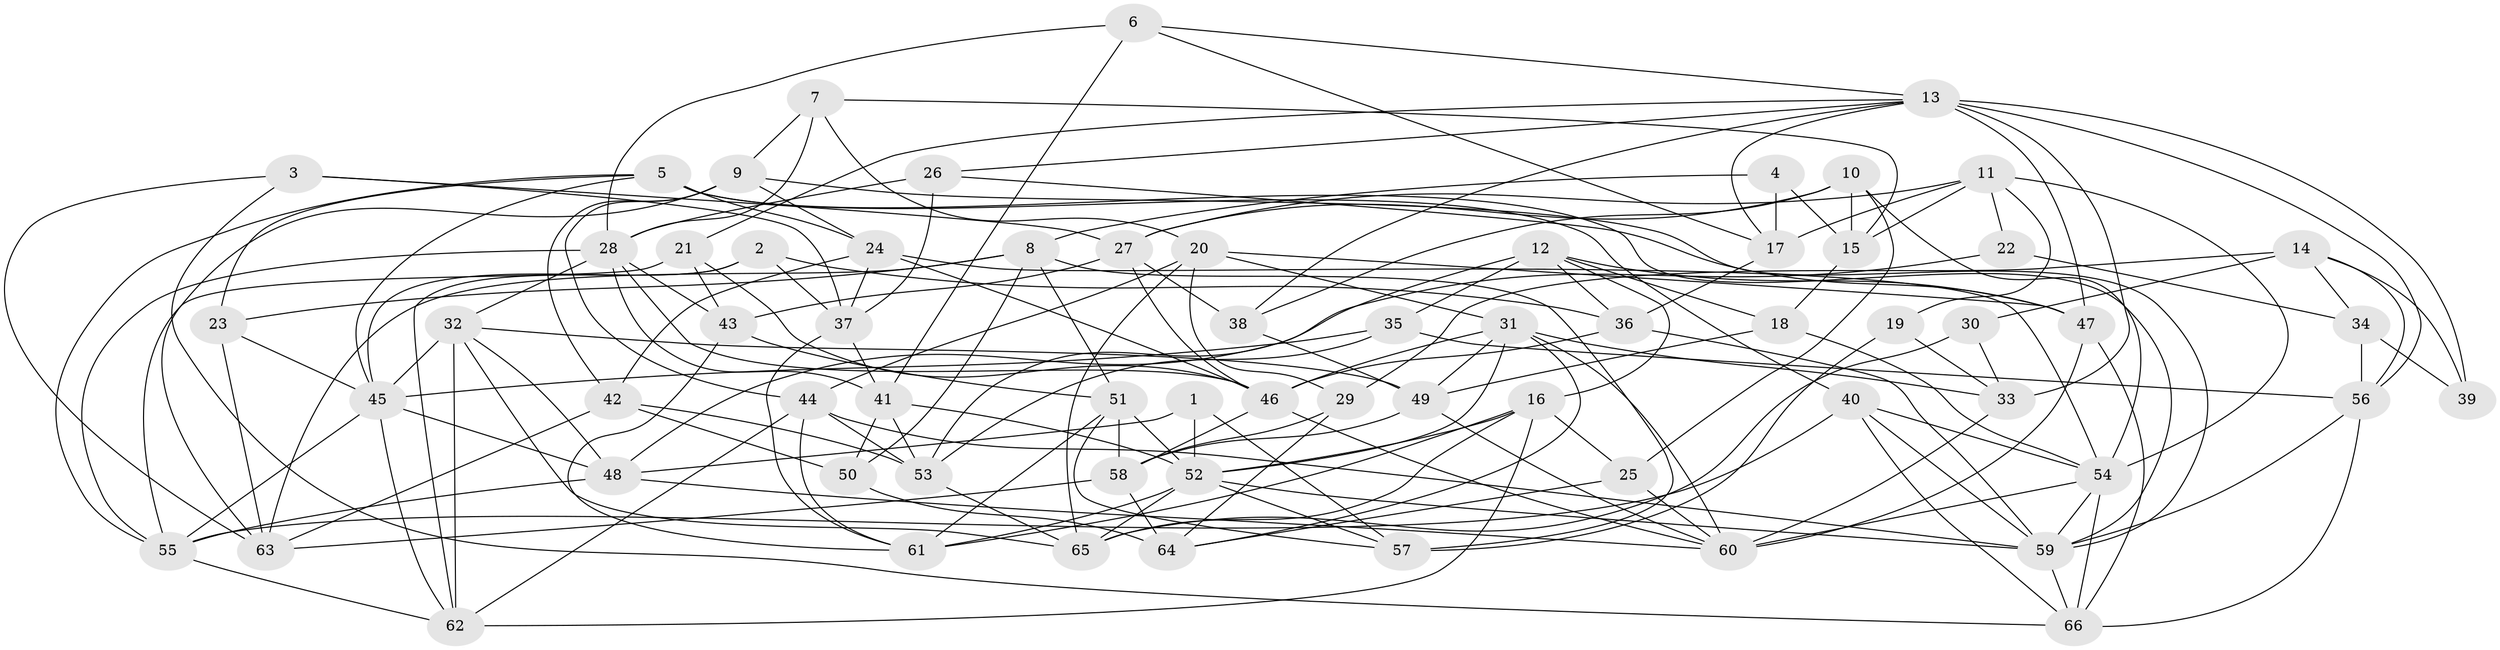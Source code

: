 // original degree distribution, {4: 1.0}
// Generated by graph-tools (version 1.1) at 2025/02/03/09/25 03:02:54]
// undirected, 66 vertices, 180 edges
graph export_dot {
graph [start="1"]
  node [color=gray90,style=filled];
  1;
  2;
  3;
  4;
  5;
  6;
  7;
  8;
  9;
  10;
  11;
  12;
  13;
  14;
  15;
  16;
  17;
  18;
  19;
  20;
  21;
  22;
  23;
  24;
  25;
  26;
  27;
  28;
  29;
  30;
  31;
  32;
  33;
  34;
  35;
  36;
  37;
  38;
  39;
  40;
  41;
  42;
  43;
  44;
  45;
  46;
  47;
  48;
  49;
  50;
  51;
  52;
  53;
  54;
  55;
  56;
  57;
  58;
  59;
  60;
  61;
  62;
  63;
  64;
  65;
  66;
  1 -- 48 [weight=1.0];
  1 -- 52 [weight=2.0];
  1 -- 57 [weight=1.0];
  2 -- 36 [weight=1.0];
  2 -- 37 [weight=1.0];
  2 -- 45 [weight=1.0];
  2 -- 62 [weight=1.0];
  3 -- 27 [weight=1.0];
  3 -- 37 [weight=1.0];
  3 -- 63 [weight=1.0];
  3 -- 66 [weight=1.0];
  4 -- 8 [weight=1.0];
  4 -- 15 [weight=1.0];
  4 -- 17 [weight=2.0];
  5 -- 23 [weight=1.0];
  5 -- 24 [weight=1.0];
  5 -- 40 [weight=1.0];
  5 -- 45 [weight=1.0];
  5 -- 55 [weight=1.0];
  5 -- 59 [weight=1.0];
  6 -- 13 [weight=1.0];
  6 -- 17 [weight=1.0];
  6 -- 28 [weight=1.0];
  6 -- 41 [weight=1.0];
  7 -- 9 [weight=1.0];
  7 -- 15 [weight=1.0];
  7 -- 20 [weight=1.0];
  7 -- 28 [weight=1.0];
  8 -- 23 [weight=1.0];
  8 -- 50 [weight=1.0];
  8 -- 51 [weight=1.0];
  8 -- 57 [weight=1.0];
  8 -- 63 [weight=1.0];
  9 -- 24 [weight=1.0];
  9 -- 42 [weight=1.0];
  9 -- 44 [weight=1.0];
  9 -- 59 [weight=1.0];
  9 -- 63 [weight=1.0];
  10 -- 15 [weight=2.0];
  10 -- 25 [weight=1.0];
  10 -- 27 [weight=1.0];
  10 -- 38 [weight=1.0];
  10 -- 54 [weight=1.0];
  11 -- 15 [weight=1.0];
  11 -- 17 [weight=1.0];
  11 -- 19 [weight=1.0];
  11 -- 22 [weight=1.0];
  11 -- 27 [weight=1.0];
  11 -- 54 [weight=1.0];
  12 -- 16 [weight=1.0];
  12 -- 18 [weight=1.0];
  12 -- 35 [weight=1.0];
  12 -- 36 [weight=1.0];
  12 -- 47 [weight=1.0];
  12 -- 53 [weight=1.0];
  13 -- 17 [weight=1.0];
  13 -- 21 [weight=1.0];
  13 -- 26 [weight=1.0];
  13 -- 33 [weight=2.0];
  13 -- 38 [weight=1.0];
  13 -- 39 [weight=1.0];
  13 -- 47 [weight=1.0];
  13 -- 56 [weight=1.0];
  14 -- 29 [weight=1.0];
  14 -- 30 [weight=2.0];
  14 -- 34 [weight=1.0];
  14 -- 39 [weight=1.0];
  14 -- 56 [weight=1.0];
  15 -- 18 [weight=1.0];
  16 -- 25 [weight=1.0];
  16 -- 52 [weight=1.0];
  16 -- 61 [weight=1.0];
  16 -- 62 [weight=1.0];
  16 -- 65 [weight=1.0];
  17 -- 36 [weight=1.0];
  18 -- 49 [weight=1.0];
  18 -- 54 [weight=1.0];
  19 -- 33 [weight=1.0];
  19 -- 57 [weight=2.0];
  20 -- 29 [weight=1.0];
  20 -- 31 [weight=1.0];
  20 -- 44 [weight=1.0];
  20 -- 47 [weight=1.0];
  20 -- 65 [weight=1.0];
  21 -- 43 [weight=1.0];
  21 -- 46 [weight=1.0];
  21 -- 55 [weight=1.0];
  22 -- 34 [weight=2.0];
  22 -- 48 [weight=1.0];
  23 -- 45 [weight=1.0];
  23 -- 63 [weight=1.0];
  24 -- 37 [weight=1.0];
  24 -- 42 [weight=1.0];
  24 -- 46 [weight=1.0];
  24 -- 54 [weight=1.0];
  25 -- 60 [weight=1.0];
  25 -- 64 [weight=1.0];
  26 -- 28 [weight=1.0];
  26 -- 37 [weight=1.0];
  26 -- 47 [weight=1.0];
  27 -- 38 [weight=1.0];
  27 -- 43 [weight=1.0];
  27 -- 46 [weight=1.0];
  28 -- 32 [weight=1.0];
  28 -- 41 [weight=1.0];
  28 -- 43 [weight=2.0];
  28 -- 46 [weight=2.0];
  28 -- 55 [weight=1.0];
  29 -- 58 [weight=1.0];
  29 -- 64 [weight=1.0];
  30 -- 33 [weight=1.0];
  30 -- 65 [weight=1.0];
  31 -- 33 [weight=1.0];
  31 -- 46 [weight=2.0];
  31 -- 49 [weight=1.0];
  31 -- 52 [weight=1.0];
  31 -- 60 [weight=1.0];
  31 -- 64 [weight=1.0];
  32 -- 45 [weight=3.0];
  32 -- 48 [weight=1.0];
  32 -- 49 [weight=1.0];
  32 -- 62 [weight=1.0];
  32 -- 65 [weight=1.0];
  33 -- 60 [weight=1.0];
  34 -- 39 [weight=2.0];
  34 -- 56 [weight=1.0];
  35 -- 45 [weight=1.0];
  35 -- 53 [weight=1.0];
  35 -- 56 [weight=1.0];
  36 -- 46 [weight=1.0];
  36 -- 59 [weight=2.0];
  37 -- 41 [weight=1.0];
  37 -- 61 [weight=1.0];
  38 -- 49 [weight=1.0];
  40 -- 54 [weight=1.0];
  40 -- 55 [weight=2.0];
  40 -- 59 [weight=1.0];
  40 -- 66 [weight=1.0];
  41 -- 50 [weight=1.0];
  41 -- 52 [weight=1.0];
  41 -- 53 [weight=1.0];
  42 -- 50 [weight=2.0];
  42 -- 53 [weight=1.0];
  42 -- 63 [weight=1.0];
  43 -- 51 [weight=1.0];
  43 -- 61 [weight=1.0];
  44 -- 53 [weight=1.0];
  44 -- 59 [weight=1.0];
  44 -- 61 [weight=1.0];
  44 -- 62 [weight=1.0];
  45 -- 48 [weight=1.0];
  45 -- 55 [weight=1.0];
  45 -- 62 [weight=1.0];
  46 -- 58 [weight=1.0];
  46 -- 60 [weight=1.0];
  47 -- 60 [weight=1.0];
  47 -- 66 [weight=1.0];
  48 -- 55 [weight=1.0];
  48 -- 60 [weight=1.0];
  49 -- 58 [weight=1.0];
  49 -- 60 [weight=1.0];
  50 -- 64 [weight=2.0];
  51 -- 52 [weight=1.0];
  51 -- 57 [weight=1.0];
  51 -- 58 [weight=1.0];
  51 -- 61 [weight=1.0];
  52 -- 57 [weight=1.0];
  52 -- 59 [weight=1.0];
  52 -- 61 [weight=1.0];
  52 -- 65 [weight=1.0];
  53 -- 65 [weight=1.0];
  54 -- 59 [weight=1.0];
  54 -- 60 [weight=1.0];
  54 -- 66 [weight=1.0];
  55 -- 62 [weight=1.0];
  56 -- 59 [weight=1.0];
  56 -- 66 [weight=1.0];
  58 -- 63 [weight=1.0];
  58 -- 64 [weight=1.0];
  59 -- 66 [weight=1.0];
}
